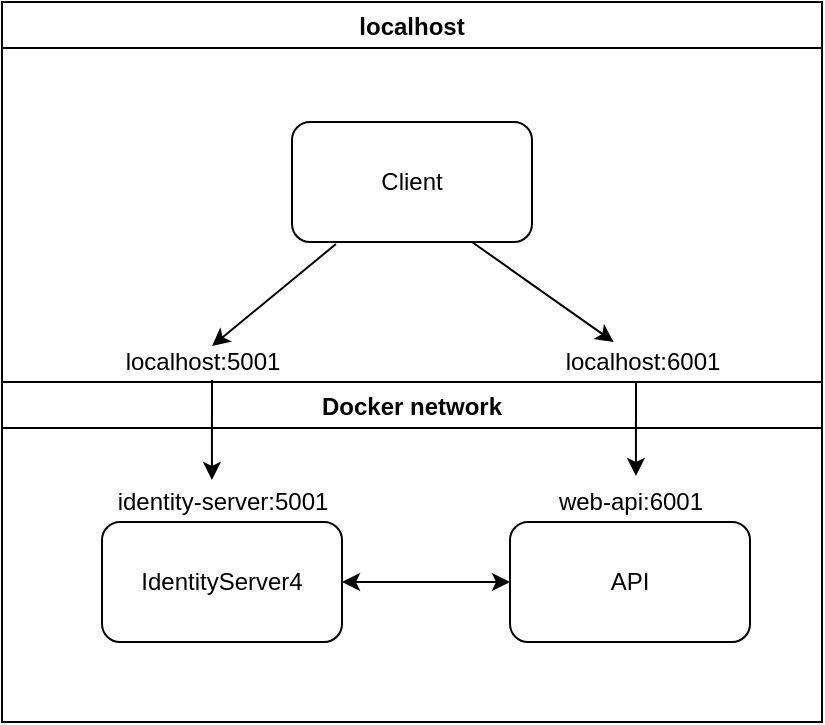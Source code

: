 <mxfile version="13.7.5" type="device"><diagram id="VIMgHCGj7irI3HrglzCi" name="Page-1"><mxGraphModel dx="1422" dy="763" grid="1" gridSize="10" guides="1" tooltips="1" connect="1" arrows="1" fold="1" page="1" pageScale="1" pageWidth="827" pageHeight="1169" math="0" shadow="0"><root><mxCell id="0"/><mxCell id="1" parent="0"/><mxCell id="KsPI68WJuI8WIHzUn7lj-1" value="localhost" style="swimlane;" vertex="1" parent="1"><mxGeometry x="40" y="60" width="410" height="190" as="geometry"><mxRectangle x="100" y="130" width="80" height="23" as="alternateBounds"/></mxGeometry></mxCell><mxCell id="KsPI68WJuI8WIHzUn7lj-4" value="&lt;div&gt;Client&lt;/div&gt;" style="rounded=1;whiteSpace=wrap;html=1;" vertex="1" parent="KsPI68WJuI8WIHzUn7lj-1"><mxGeometry x="145" y="60" width="120" height="60" as="geometry"/></mxCell><mxCell id="KsPI68WJuI8WIHzUn7lj-21" value="Docker network" style="swimlane;" vertex="1" parent="1"><mxGeometry x="40" y="250" width="410" height="170" as="geometry"><mxRectangle x="100" y="130" width="80" height="23" as="alternateBounds"/></mxGeometry></mxCell><mxCell id="KsPI68WJuI8WIHzUn7lj-22" value="&lt;div&gt;IdentityServer4&lt;/div&gt;" style="rounded=1;whiteSpace=wrap;html=1;" vertex="1" parent="KsPI68WJuI8WIHzUn7lj-21"><mxGeometry x="50" y="70" width="120" height="60" as="geometry"/></mxCell><mxCell id="KsPI68WJuI8WIHzUn7lj-23" value="API" style="rounded=1;whiteSpace=wrap;html=1;" vertex="1" parent="KsPI68WJuI8WIHzUn7lj-21"><mxGeometry x="254" y="70" width="120" height="60" as="geometry"/></mxCell><mxCell id="KsPI68WJuI8WIHzUn7lj-25" value="&lt;div&gt;web-api:6001&lt;/div&gt;" style="text;html=1;align=center;verticalAlign=middle;resizable=0;points=[];autosize=1;" vertex="1" parent="KsPI68WJuI8WIHzUn7lj-21"><mxGeometry x="269" y="50" width="90" height="20" as="geometry"/></mxCell><mxCell id="KsPI68WJuI8WIHzUn7lj-26" value="&lt;div&gt;identity-server:5001&lt;/div&gt;" style="text;html=1;align=center;verticalAlign=middle;resizable=0;points=[];autosize=1;" vertex="1" parent="KsPI68WJuI8WIHzUn7lj-21"><mxGeometry x="50" y="50" width="120" height="20" as="geometry"/></mxCell><mxCell id="KsPI68WJuI8WIHzUn7lj-29" value="" style="endArrow=classic;startArrow=classic;html=1;exitX=1;exitY=0.5;exitDx=0;exitDy=0;entryX=0;entryY=0.5;entryDx=0;entryDy=0;" edge="1" parent="KsPI68WJuI8WIHzUn7lj-21" source="KsPI68WJuI8WIHzUn7lj-22" target="KsPI68WJuI8WIHzUn7lj-23"><mxGeometry width="50" height="50" relative="1" as="geometry"><mxPoint x="190" y="130" as="sourcePoint"/><mxPoint x="240" y="80" as="targetPoint"/></mxGeometry></mxCell><mxCell id="KsPI68WJuI8WIHzUn7lj-27" value="" style="endArrow=classic;html=1;exitX=0.75;exitY=1;exitDx=0;exitDy=0;" edge="1" parent="1" source="KsPI68WJuI8WIHzUn7lj-4" target="KsPI68WJuI8WIHzUn7lj-31"><mxGeometry width="50" height="50" relative="1" as="geometry"><mxPoint x="280" y="142" as="sourcePoint"/><mxPoint x="340" y="150" as="targetPoint"/></mxGeometry></mxCell><mxCell id="KsPI68WJuI8WIHzUn7lj-28" value="" style="endArrow=classic;html=1;exitX=0.183;exitY=1.017;exitDx=0;exitDy=0;exitPerimeter=0;entryX=0.55;entryY=0.1;entryDx=0;entryDy=0;entryPerimeter=0;" edge="1" parent="1" source="KsPI68WJuI8WIHzUn7lj-4" target="KsPI68WJuI8WIHzUn7lj-30"><mxGeometry width="50" height="50" relative="1" as="geometry"><mxPoint x="298.04" y="141.98" as="sourcePoint"/><mxPoint x="350.669" y="300" as="targetPoint"/></mxGeometry></mxCell><mxCell id="KsPI68WJuI8WIHzUn7lj-30" value="&lt;div&gt;localhost:5001&lt;/div&gt;" style="text;html=1;align=center;verticalAlign=middle;resizable=0;points=[];autosize=1;" vertex="1" parent="1"><mxGeometry x="90" y="230" width="100" height="20" as="geometry"/></mxCell><mxCell id="KsPI68WJuI8WIHzUn7lj-31" value="&lt;div&gt;localhost:6001&lt;/div&gt;" style="text;html=1;align=center;verticalAlign=middle;resizable=0;points=[];autosize=1;" vertex="1" parent="1"><mxGeometry x="310" y="230" width="100" height="20" as="geometry"/></mxCell><mxCell id="KsPI68WJuI8WIHzUn7lj-32" value="" style="endArrow=classic;html=1;exitX=0.55;exitY=0.95;exitDx=0;exitDy=0;exitPerimeter=0;entryX=0.458;entryY=-0.05;entryDx=0;entryDy=0;entryPerimeter=0;" edge="1" parent="1" source="KsPI68WJuI8WIHzUn7lj-30" target="KsPI68WJuI8WIHzUn7lj-26"><mxGeometry width="50" height="50" relative="1" as="geometry"><mxPoint x="206.96" y="141.02" as="sourcePoint"/><mxPoint x="145" y="232" as="targetPoint"/></mxGeometry></mxCell><mxCell id="KsPI68WJuI8WIHzUn7lj-35" value="" style="endArrow=classic;html=1;entryX=0.533;entryY=-0.15;entryDx=0;entryDy=0;entryPerimeter=0;" edge="1" parent="1" target="KsPI68WJuI8WIHzUn7lj-25"><mxGeometry width="50" height="50" relative="1" as="geometry"><mxPoint x="357" y="250" as="sourcePoint"/><mxPoint x="144.96" y="299" as="targetPoint"/></mxGeometry></mxCell></root></mxGraphModel></diagram></mxfile>